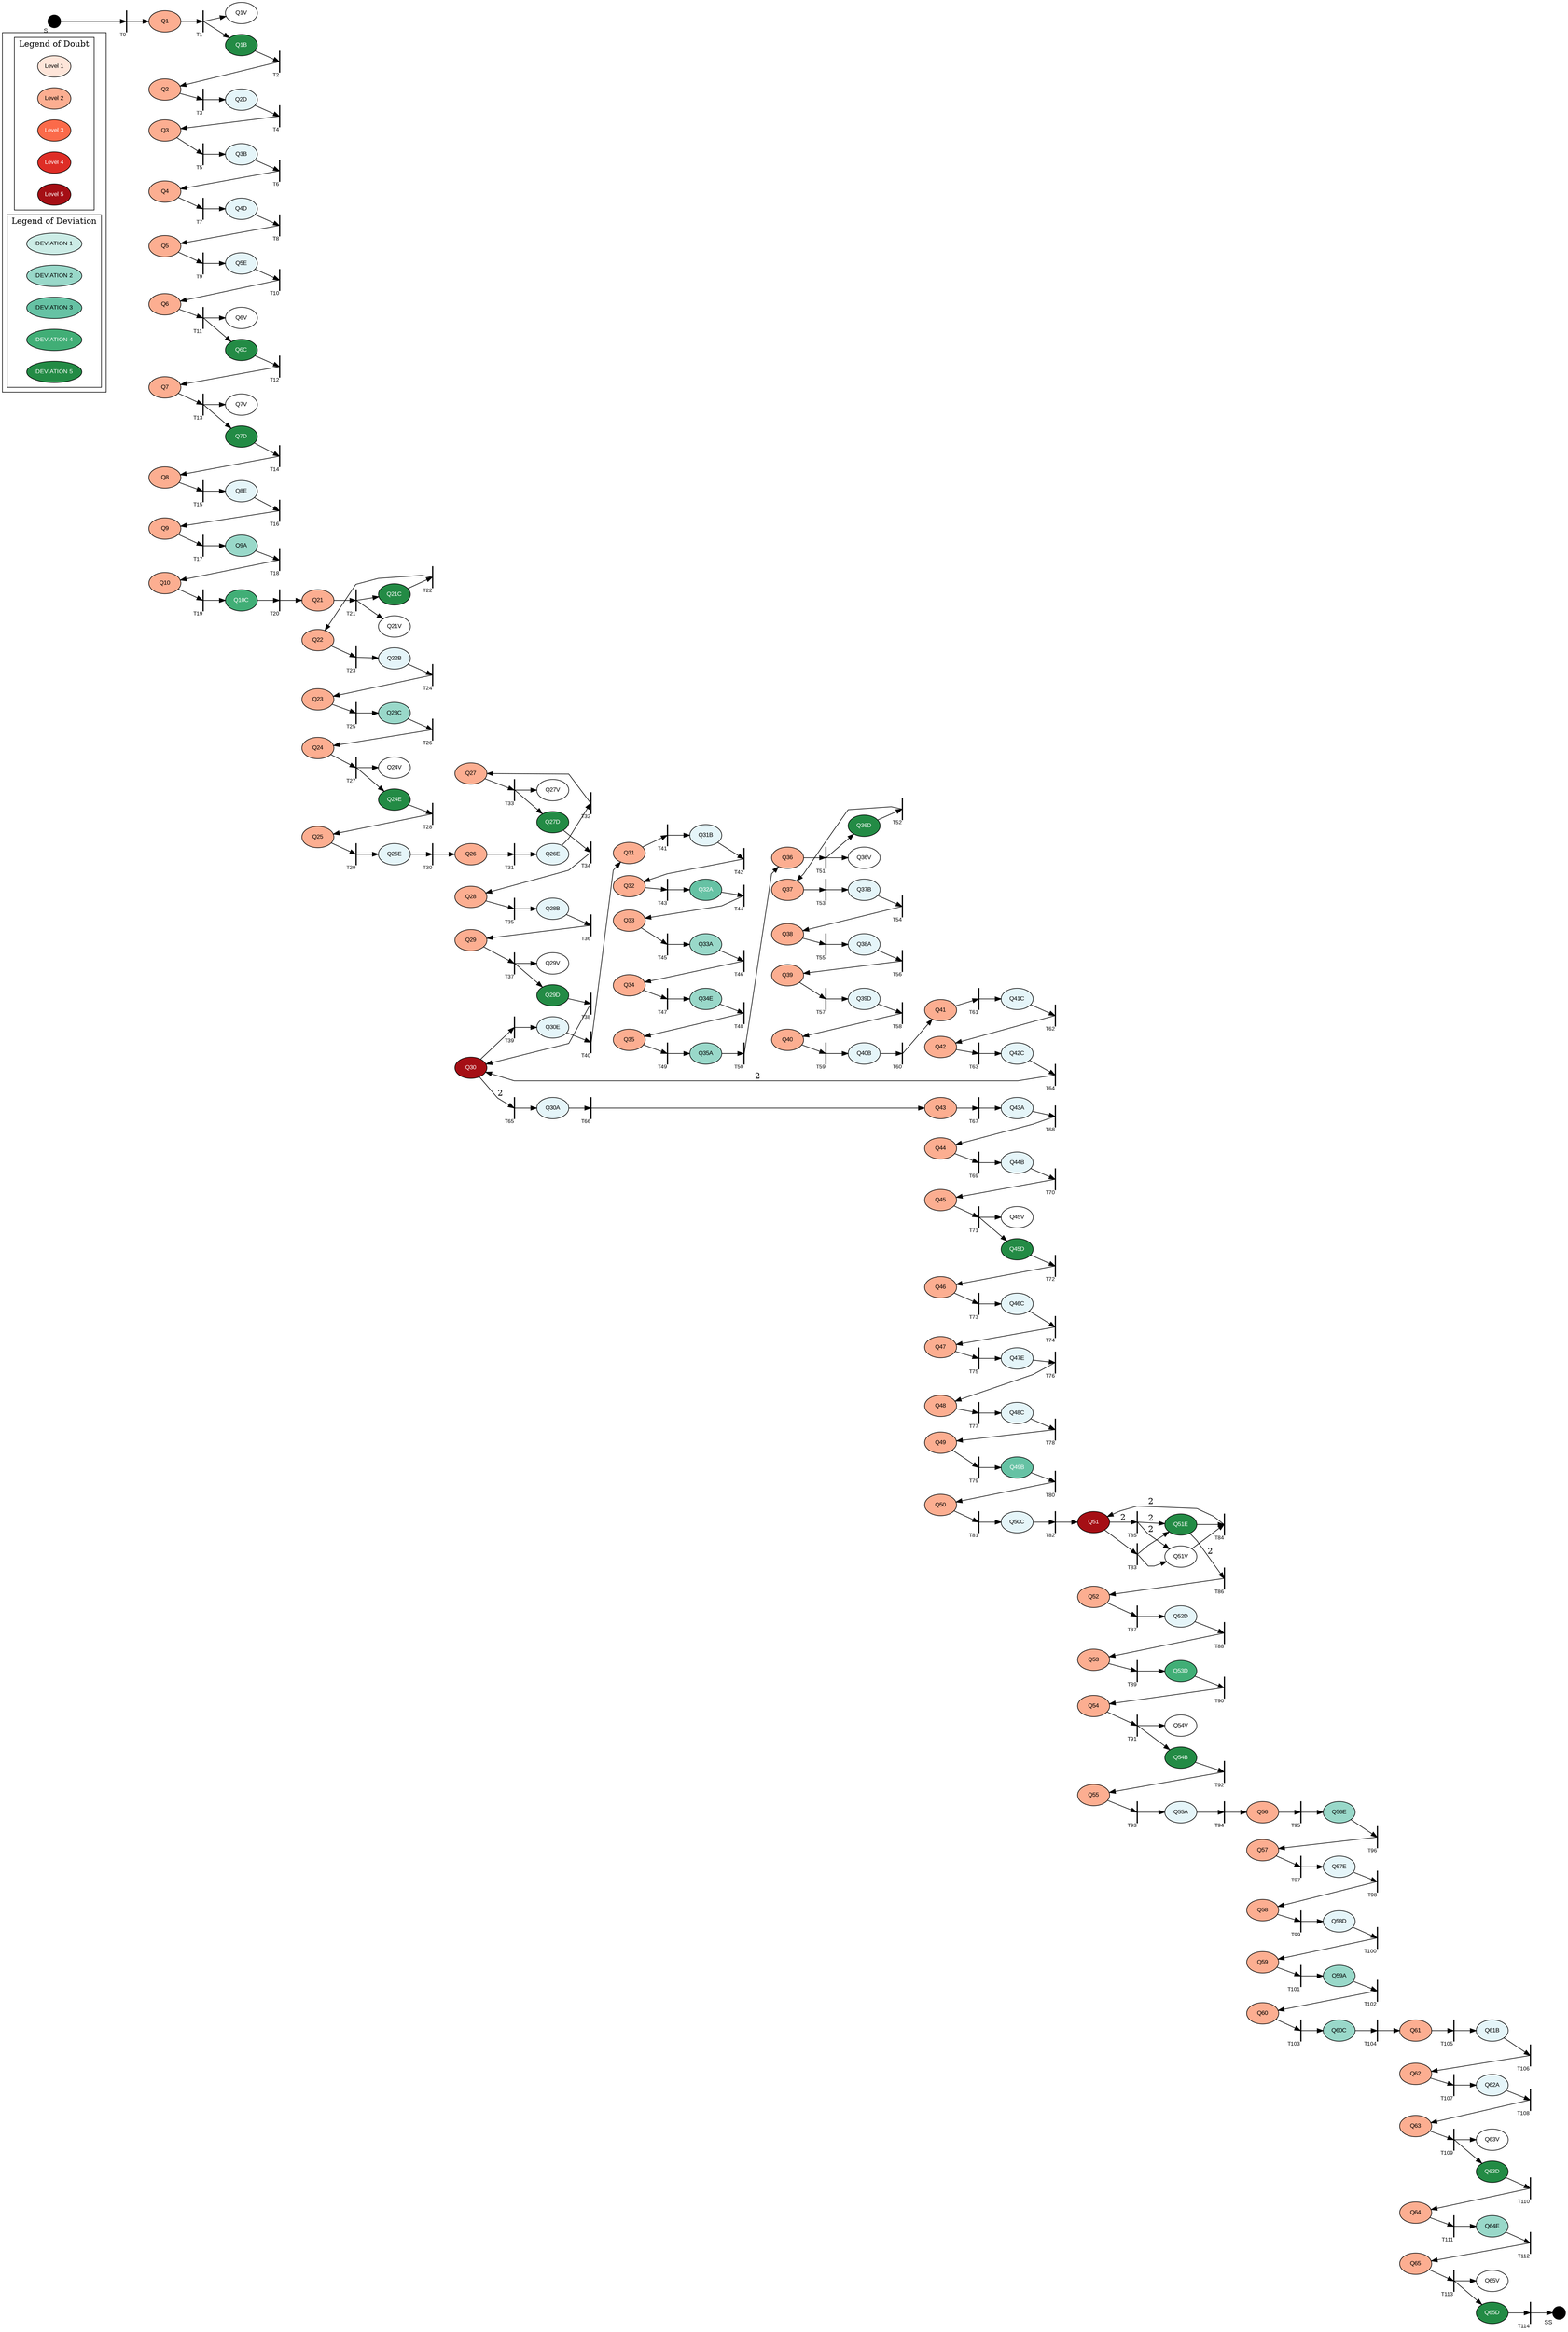 digraph G { rankdir=LR; splines=polyline;
node[style=filled; fontsize=10; fontname=Arial; fontcolor=black; fillcolor=white; colorscheme=bugn9];
subgraph cluster_0{subgraph cluster_1{ label="Legend of Doubt"
"Level 1"[colorscheme=reds5; fillcolor=1;]
"Level 2"[colorscheme=reds5; fillcolor=2;]
"Level 3"[colorscheme=reds5; fillcolor=3; fontcolor=white;]
"Level 4"[colorscheme=reds5; fillcolor=4; fontcolor=white;]
"Level 5"[colorscheme=reds5; fillcolor=5; fontcolor=white;]
}
subgraph cluster_2{ label="Legend of Deviation"
"DEVIATION 1"[fillcolor=3;];
"DEVIATION 2"[fillcolor=4;];
"DEVIATION 3"[fillcolor=5;];
"DEVIATION 4"[fillcolor=6; fontcolor=white;];
"DEVIATION 5"[fillcolor=7; fontcolor=white;];
}}
"S"[fillcolor=black; shape=point; width=0.3; xlabel="S";];"Q1"[colorscheme="reds5"; fillcolor=2; ]; "Q1B"[fillcolor=7; fontcolor=white;]; "Q2"[colorscheme="reds5"; fillcolor=2; ]; "Q2D"[fillcolor=2; ]; "Q3"[colorscheme="reds5"; fillcolor=2; ]; "Q3B"[fillcolor=2; ]; "Q4"[colorscheme="reds5"; fillcolor=2; ]; "Q4D"[fillcolor=2; ]; "Q5"[colorscheme="reds5"; fillcolor=2; ]; "Q5E"[fillcolor=2; ]; "Q6"[colorscheme="reds5"; fillcolor=2; ]; "Q6C"[fillcolor=7; fontcolor=white;]; "Q7"[colorscheme="reds5"; fillcolor=2; ]; "Q7D"[fillcolor=7; fontcolor=white;]; "Q8"[colorscheme="reds5"; fillcolor=2; ]; "Q8E"[fillcolor=2; ]; "Q9"[colorscheme="reds5"; fillcolor=2; ]; "Q9A"[fillcolor=4; ]; "Q10"[colorscheme="reds5"; fillcolor=2; ]; "Q10C"[fillcolor=6; fontcolor=white;]; "Q21"[colorscheme="reds5"; fillcolor=2; ]; "Q21C"[fillcolor=7; fontcolor=white;]; "Q22"[colorscheme="reds5"; fillcolor=2; ]; "Q22B"[fillcolor=2; ]; "Q23"[colorscheme="reds5"; fillcolor=2; ]; "Q23C"[fillcolor=4; ]; "Q24"[colorscheme="reds5"; fillcolor=2; ]; "Q24E"[fillcolor=7; fontcolor=white;]; "Q25"[colorscheme="reds5"; fillcolor=2; ]; "Q25E"[fillcolor=2; ]; "Q26"[colorscheme="reds5"; fillcolor=2; ]; "Q26E"[fillcolor=2; ]; "Q27"[colorscheme="reds5"; fillcolor=2; ]; "Q27D"[fillcolor=7; fontcolor=white;]; "Q28"[colorscheme="reds5"; fillcolor=2; ]; "Q28B"[fillcolor=2; ]; "Q29"[colorscheme="reds5"; fillcolor=2; ]; "Q29D"[fillcolor=7; fontcolor=white;]; "Q30"[colorscheme="reds5"; fillcolor=5; fontcolor=white;]; "Q30E"[fillcolor=2; ]; "Q31"[colorscheme="reds5"; fillcolor=2; ]; "Q31B"[fillcolor=2; ]; "Q32"[colorscheme="reds5"; fillcolor=2; ]; "Q32A"[fillcolor=5; fontcolor=white;]; "Q33"[colorscheme="reds5"; fillcolor=2; ]; "Q33A"[fillcolor=4; ]; "Q34"[colorscheme="reds5"; fillcolor=2; ]; "Q34E"[fillcolor=4; ]; "Q35"[colorscheme="reds5"; fillcolor=2; ]; "Q35A"[fillcolor=4; ]; "Q36"[colorscheme="reds5"; fillcolor=2; ]; "Q36D"[fillcolor=7; fontcolor=white;]; "Q37"[colorscheme="reds5"; fillcolor=2; ]; "Q37B"[fillcolor=2; ]; "Q38"[colorscheme="reds5"; fillcolor=2; ]; "Q38A"[fillcolor=2; ]; "Q39"[colorscheme="reds5"; fillcolor=2; ]; "Q39D"[fillcolor=2; ]; "Q40"[colorscheme="reds5"; fillcolor=2; ]; "Q40B"[fillcolor=2; ]; "Q41"[colorscheme="reds5"; fillcolor=2; ]; "Q41C"[fillcolor=2; ]; "Q42"[colorscheme="reds5"; fillcolor=2; ]; "Q42C"[fillcolor=2; ]; "Q30A"[fillcolor=2; ]; "Q43"[colorscheme="reds5"; fillcolor=2; ]; "Q43A"[fillcolor=2; ]; "Q44"[colorscheme="reds5"; fillcolor=2; ]; "Q44B"[fillcolor=2; ]; "Q45"[colorscheme="reds5"; fillcolor=2; ]; "Q45D"[fillcolor=7; fontcolor=white;]; "Q46"[colorscheme="reds5"; fillcolor=2; ]; "Q46C"[fillcolor=2; ]; "Q47"[colorscheme="reds5"; fillcolor=2; ]; "Q47E"[fillcolor=2; ]; "Q48"[colorscheme="reds5"; fillcolor=2; ]; "Q48C"[fillcolor=2; ]; "Q49"[colorscheme="reds5"; fillcolor=2; ]; "Q49B"[fillcolor=5; fontcolor=white;]; "Q50"[colorscheme="reds5"; fillcolor=2; ]; "Q50C"[fillcolor=2; ]; "Q51"[colorscheme="reds5"; fillcolor=5; fontcolor=white;]; "Q51E"[fillcolor=7; fontcolor=white;]; "Q52"[colorscheme="reds5"; fillcolor=2; ]; "Q52D"[fillcolor=2; ]; "Q53"[colorscheme="reds5"; fillcolor=2; ]; "Q53D"[fillcolor=6; fontcolor=white;]; "Q54"[colorscheme="reds5"; fillcolor=2; ]; "Q54B"[fillcolor=7; fontcolor=white;]; "Q55"[colorscheme="reds5"; fillcolor=2; ]; "Q55A"[fillcolor=2; ]; "Q56"[colorscheme="reds5"; fillcolor=2; ]; "Q56E"[fillcolor=4; ]; "Q57"[colorscheme="reds5"; fillcolor=2; ]; "Q57E"[fillcolor=2; ]; "Q58"[colorscheme="reds5"; fillcolor=2; ]; "Q58D"[fillcolor=2; ]; "Q59"[colorscheme="reds5"; fillcolor=2; ]; "Q59A"[fillcolor=4; ]; "Q60"[colorscheme="reds5"; fillcolor=2; ]; "Q60C"[fillcolor=4; ]; "Q61"[colorscheme="reds5"; fillcolor=2; ]; "Q61B"[fillcolor=2; ]; "Q62"[colorscheme="reds5"; fillcolor=2; ]; "Q62A"[fillcolor=2; ]; "Q63"[colorscheme="reds5"; fillcolor=2; ]; "Q63D"[fillcolor=7; fontcolor=white;]; "Q64"[colorscheme="reds5"; fillcolor=2; ]; "Q64E"[fillcolor=4; ]; "Q65"[colorscheme="reds5"; fillcolor=2; ]; "Q65D"[fillcolor=7; fontcolor=white;]; "SS"[fillcolor=black; shape=point; width=0.3; xlabel="SS";];"T0"[fillcolor=black; shape=box; label=""; width=0.01; fontsize=9; xlabel="T0"]; "T1"[fillcolor=black; shape=box; label=""; width=0.01; fontsize=9; xlabel="T1"]; "T2"[fillcolor=black; shape=box; label=""; width=0.01; fontsize=9; xlabel="T2"]; "T3"[fillcolor=black; shape=box; label=""; width=0.01; fontsize=9; xlabel="T3"]; "T4"[fillcolor=black; shape=box; label=""; width=0.01; fontsize=9; xlabel="T4"]; "T5"[fillcolor=black; shape=box; label=""; width=0.01; fontsize=9; xlabel="T5"]; "T6"[fillcolor=black; shape=box; label=""; width=0.01; fontsize=9; xlabel="T6"]; "T7"[fillcolor=black; shape=box; label=""; width=0.01; fontsize=9; xlabel="T7"]; "T8"[fillcolor=black; shape=box; label=""; width=0.01; fontsize=9; xlabel="T8"]; "T9"[fillcolor=black; shape=box; label=""; width=0.01; fontsize=9; xlabel="T9"]; "T10"[fillcolor=black; shape=box; label=""; width=0.01; fontsize=9; xlabel="T10"]; "T11"[fillcolor=black; shape=box; label=""; width=0.01; fontsize=9; xlabel="T11"]; "T12"[fillcolor=black; shape=box; label=""; width=0.01; fontsize=9; xlabel="T12"]; "T13"[fillcolor=black; shape=box; label=""; width=0.01; fontsize=9; xlabel="T13"]; "T14"[fillcolor=black; shape=box; label=""; width=0.01; fontsize=9; xlabel="T14"]; "T15"[fillcolor=black; shape=box; label=""; width=0.01; fontsize=9; xlabel="T15"]; "T16"[fillcolor=black; shape=box; label=""; width=0.01; fontsize=9; xlabel="T16"]; "T17"[fillcolor=black; shape=box; label=""; width=0.01; fontsize=9; xlabel="T17"]; "T18"[fillcolor=black; shape=box; label=""; width=0.01; fontsize=9; xlabel="T18"]; "T19"[fillcolor=black; shape=box; label=""; width=0.01; fontsize=9; xlabel="T19"]; "T20"[fillcolor=black; shape=box; label=""; width=0.01; fontsize=9; xlabel="T20"]; "T21"[fillcolor=black; shape=box; label=""; width=0.01; fontsize=9; xlabel="T21"]; "T22"[fillcolor=black; shape=box; label=""; width=0.01; fontsize=9; xlabel="T22"]; "T23"[fillcolor=black; shape=box; label=""; width=0.01; fontsize=9; xlabel="T23"]; "T24"[fillcolor=black; shape=box; label=""; width=0.01; fontsize=9; xlabel="T24"]; "T25"[fillcolor=black; shape=box; label=""; width=0.01; fontsize=9; xlabel="T25"]; "T26"[fillcolor=black; shape=box; label=""; width=0.01; fontsize=9; xlabel="T26"]; "T27"[fillcolor=black; shape=box; label=""; width=0.01; fontsize=9; xlabel="T27"]; "T28"[fillcolor=black; shape=box; label=""; width=0.01; fontsize=9; xlabel="T28"]; "T29"[fillcolor=black; shape=box; label=""; width=0.01; fontsize=9; xlabel="T29"]; "T30"[fillcolor=black; shape=box; label=""; width=0.01; fontsize=9; xlabel="T30"]; "T31"[fillcolor=black; shape=box; label=""; width=0.01; fontsize=9; xlabel="T31"]; "T32"[fillcolor=black; shape=box; label=""; width=0.01; fontsize=9; xlabel="T32"]; "T33"[fillcolor=black; shape=box; label=""; width=0.01; fontsize=9; xlabel="T33"]; "T34"[fillcolor=black; shape=box; label=""; width=0.01; fontsize=9; xlabel="T34"]; "T35"[fillcolor=black; shape=box; label=""; width=0.01; fontsize=9; xlabel="T35"]; "T36"[fillcolor=black; shape=box; label=""; width=0.01; fontsize=9; xlabel="T36"]; "T37"[fillcolor=black; shape=box; label=""; width=0.01; fontsize=9; xlabel="T37"]; "T38"[fillcolor=black; shape=box; label=""; width=0.01; fontsize=9; xlabel="T38"]; "T39"[fillcolor=black; shape=box; label=""; width=0.01; fontsize=9; xlabel="T39"]; "T40"[fillcolor=black; shape=box; label=""; width=0.01; fontsize=9; xlabel="T40"]; "T41"[fillcolor=black; shape=box; label=""; width=0.01; fontsize=9; xlabel="T41"]; "T42"[fillcolor=black; shape=box; label=""; width=0.01; fontsize=9; xlabel="T42"]; "T43"[fillcolor=black; shape=box; label=""; width=0.01; fontsize=9; xlabel="T43"]; "T44"[fillcolor=black; shape=box; label=""; width=0.01; fontsize=9; xlabel="T44"]; "T45"[fillcolor=black; shape=box; label=""; width=0.01; fontsize=9; xlabel="T45"]; "T46"[fillcolor=black; shape=box; label=""; width=0.01; fontsize=9; xlabel="T46"]; "T47"[fillcolor=black; shape=box; label=""; width=0.01; fontsize=9; xlabel="T47"]; "T48"[fillcolor=black; shape=box; label=""; width=0.01; fontsize=9; xlabel="T48"]; "T49"[fillcolor=black; shape=box; label=""; width=0.01; fontsize=9; xlabel="T49"]; "T50"[fillcolor=black; shape=box; label=""; width=0.01; fontsize=9; xlabel="T50"]; "T51"[fillcolor=black; shape=box; label=""; width=0.01; fontsize=9; xlabel="T51"]; "T52"[fillcolor=black; shape=box; label=""; width=0.01; fontsize=9; xlabel="T52"]; "T53"[fillcolor=black; shape=box; label=""; width=0.01; fontsize=9; xlabel="T53"]; "T54"[fillcolor=black; shape=box; label=""; width=0.01; fontsize=9; xlabel="T54"]; "T55"[fillcolor=black; shape=box; label=""; width=0.01; fontsize=9; xlabel="T55"]; "T56"[fillcolor=black; shape=box; label=""; width=0.01; fontsize=9; xlabel="T56"]; "T57"[fillcolor=black; shape=box; label=""; width=0.01; fontsize=9; xlabel="T57"]; "T58"[fillcolor=black; shape=box; label=""; width=0.01; fontsize=9; xlabel="T58"]; "T59"[fillcolor=black; shape=box; label=""; width=0.01; fontsize=9; xlabel="T59"]; "T60"[fillcolor=black; shape=box; label=""; width=0.01; fontsize=9; xlabel="T60"]; "T61"[fillcolor=black; shape=box; label=""; width=0.01; fontsize=9; xlabel="T61"]; "T62"[fillcolor=black; shape=box; label=""; width=0.01; fontsize=9; xlabel="T62"]; "T63"[fillcolor=black; shape=box; label=""; width=0.01; fontsize=9; xlabel="T63"]; "T64"[fillcolor=black; shape=box; label=""; width=0.01; fontsize=9; xlabel="T64"]; "T65"[fillcolor=black; shape=box; label=""; width=0.01; fontsize=9; xlabel="T65"]; "T66"[fillcolor=black; shape=box; label=""; width=0.01; fontsize=9; xlabel="T66"]; "T67"[fillcolor=black; shape=box; label=""; width=0.01; fontsize=9; xlabel="T67"]; "T68"[fillcolor=black; shape=box; label=""; width=0.01; fontsize=9; xlabel="T68"]; "T69"[fillcolor=black; shape=box; label=""; width=0.01; fontsize=9; xlabel="T69"]; "T70"[fillcolor=black; shape=box; label=""; width=0.01; fontsize=9; xlabel="T70"]; "T71"[fillcolor=black; shape=box; label=""; width=0.01; fontsize=9; xlabel="T71"]; "T72"[fillcolor=black; shape=box; label=""; width=0.01; fontsize=9; xlabel="T72"]; "T73"[fillcolor=black; shape=box; label=""; width=0.01; fontsize=9; xlabel="T73"]; "T74"[fillcolor=black; shape=box; label=""; width=0.01; fontsize=9; xlabel="T74"]; "T75"[fillcolor=black; shape=box; label=""; width=0.01; fontsize=9; xlabel="T75"]; "T76"[fillcolor=black; shape=box; label=""; width=0.01; fontsize=9; xlabel="T76"]; "T77"[fillcolor=black; shape=box; label=""; width=0.01; fontsize=9; xlabel="T77"]; "T78"[fillcolor=black; shape=box; label=""; width=0.01; fontsize=9; xlabel="T78"]; "T79"[fillcolor=black; shape=box; label=""; width=0.01; fontsize=9; xlabel="T79"]; "T80"[fillcolor=black; shape=box; label=""; width=0.01; fontsize=9; xlabel="T80"]; "T81"[fillcolor=black; shape=box; label=""; width=0.01; fontsize=9; xlabel="T81"]; "T82"[fillcolor=black; shape=box; label=""; width=0.01; fontsize=9; xlabel="T82"]; "T83"[fillcolor=black; shape=box; label=""; width=0.01; fontsize=9; xlabel="T83"]; "T84"[fillcolor=black; shape=box; label=""; width=0.01; fontsize=9; xlabel="T84"]; "T85"[fillcolor=black; shape=box; label=""; width=0.01; fontsize=9; xlabel="T85"]; "T86"[fillcolor=black; shape=box; label=""; width=0.01; fontsize=9; xlabel="T86"]; "T87"[fillcolor=black; shape=box; label=""; width=0.01; fontsize=9; xlabel="T87"]; "T88"[fillcolor=black; shape=box; label=""; width=0.01; fontsize=9; xlabel="T88"]; "T89"[fillcolor=black; shape=box; label=""; width=0.01; fontsize=9; xlabel="T89"]; "T90"[fillcolor=black; shape=box; label=""; width=0.01; fontsize=9; xlabel="T90"]; "T91"[fillcolor=black; shape=box; label=""; width=0.01; fontsize=9; xlabel="T91"]; "T92"[fillcolor=black; shape=box; label=""; width=0.01; fontsize=9; xlabel="T92"]; "T93"[fillcolor=black; shape=box; label=""; width=0.01; fontsize=9; xlabel="T93"]; "T94"[fillcolor=black; shape=box; label=""; width=0.01; fontsize=9; xlabel="T94"]; "T95"[fillcolor=black; shape=box; label=""; width=0.01; fontsize=9; xlabel="T95"]; "T96"[fillcolor=black; shape=box; label=""; width=0.01; fontsize=9; xlabel="T96"]; "T97"[fillcolor=black; shape=box; label=""; width=0.01; fontsize=9; xlabel="T97"]; "T98"[fillcolor=black; shape=box; label=""; width=0.01; fontsize=9; xlabel="T98"]; "T99"[fillcolor=black; shape=box; label=""; width=0.01; fontsize=9; xlabel="T99"]; "T100"[fillcolor=black; shape=box; label=""; width=0.01; fontsize=9; xlabel="T100"]; "T101"[fillcolor=black; shape=box; label=""; width=0.01; fontsize=9; xlabel="T101"]; "T102"[fillcolor=black; shape=box; label=""; width=0.01; fontsize=9; xlabel="T102"]; "T103"[fillcolor=black; shape=box; label=""; width=0.01; fontsize=9; xlabel="T103"]; "T104"[fillcolor=black; shape=box; label=""; width=0.01; fontsize=9; xlabel="T104"]; "T105"[fillcolor=black; shape=box; label=""; width=0.01; fontsize=9; xlabel="T105"]; "T106"[fillcolor=black; shape=box; label=""; width=0.01; fontsize=9; xlabel="T106"]; "T107"[fillcolor=black; shape=box; label=""; width=0.01; fontsize=9; xlabel="T107"]; "T108"[fillcolor=black; shape=box; label=""; width=0.01; fontsize=9; xlabel="T108"]; "T109"[fillcolor=black; shape=box; label=""; width=0.01; fontsize=9; xlabel="T109"]; "T110"[fillcolor=black; shape=box; label=""; width=0.01; fontsize=9; xlabel="T110"]; "T111"[fillcolor=black; shape=box; label=""; width=0.01; fontsize=9; xlabel="T111"]; "T112"[fillcolor=black; shape=box; label=""; width=0.01; fontsize=9; xlabel="T112"]; "T113"[fillcolor=black; shape=box; label=""; width=0.01; fontsize=9; xlabel="T113"]; "T114"[fillcolor=black; shape=box; label=""; width=0.01; fontsize=9; xlabel="T114"]; {rank=same; "Q1"; "Q2"; "Q3"; "Q4"; "Q5"; "Q6"; "Q7"; "Q8"; "Q9"; "Q10"; }{rank=same; "Q21"; "Q22"; "Q23"; "Q24"; "Q25"; }{rank=same; "Q26"; "Q27"; "Q28"; "Q29"; "Q30"; }{rank=same; "Q31"; "Q32"; "Q33"; "Q34"; "Q35"; }{rank=same; "Q36"; "Q37"; "Q38"; "Q39"; "Q40"; }{rank=same; "Q41"; "Q42"; "Q43"; "Q44"; "Q45"; "Q46"; "Q47"; "Q48"; "Q49"; "Q50"; }{rank=same; "Q51"; "Q52"; "Q53"; "Q54"; "Q55"; }{rank=same; "Q56"; "Q57"; "Q58"; "Q59"; "Q60"; }{rank=same; "Q61"; "Q62"; "Q63"; "Q64"; "Q65"; }"S"->"T0" "T0"->"Q1" "Q1"->"T1" "T1"->"Q1B" "T1"->"Q1V" "Q1B"->"T2" "T2"->"Q2" "Q2"->"T3" "T3"->"Q2D" "Q2D"->"T4" "T4"->"Q3" "Q3"->"T5" "T5"->"Q3B" "Q3B"->"T6" "T6"->"Q4" "Q4"->"T7" "T7"->"Q4D" "Q4D"->"T8" "T8"->"Q5" "Q5"->"T9" "T9"->"Q5E" "Q5E"->"T10" "T10"->"Q6" "Q6"->"T11" "T11"->"Q6C" "T11"->"Q6V" "Q6C"->"T12" "T12"->"Q7" "Q7"->"T13" "T13"->"Q7D" "T13"->"Q7V" "Q7D"->"T14" "T14"->"Q8" "Q8"->"T15" "T15"->"Q8E" "Q8E"->"T16" "T16"->"Q9" "Q9"->"T17" "T17"->"Q9A" "Q9A"->"T18" "T18"->"Q10" "Q10"->"T19" "T19"->"Q10C" "Q10C"->"T20" "T20"->"Q21" "Q21"->"T21" "T21"->"Q21C" "T21"->"Q21V" "Q21C"->"T22" "T22"->"Q22" "Q22"->"T23" "T23"->"Q22B" "Q22B"->"T24" "T24"->"Q23" "Q23"->"T25" "T25"->"Q23C" "Q23C"->"T26" "T26"->"Q24" "Q24"->"T27" "T27"->"Q24E" "T27"->"Q24V" "Q24E"->"T28" "T28"->"Q25" "Q25"->"T29" "T29"->"Q25E" "Q25E"->"T30" "T30"->"Q26" "Q26"->"T31" "T31"->"Q26E" "Q26E"->"T32" "T32"->"Q27" "Q27"->"T33" "T33"->"Q27D" "T33"->"Q27V" "Q27D"->"T34" "T34"->"Q28" "Q28"->"T35" "T35"->"Q28B" "Q28B"->"T36" "T36"->"Q29" "Q29"->"T37" "T37"->"Q29D" "T37"->"Q29V" "Q29D"->"T38" "T38"->"Q30" "Q30"->"T39" "T39"->"Q30E" "Q30E"->"T40" "T40"->"Q31" "Q31"->"T41" "T41"->"Q31B" "Q31B"->"T42" "T42"->"Q32" "Q32"->"T43" "T43"->"Q32A" "Q32A"->"T44" "T44"->"Q33" "Q33"->"T45" "T45"->"Q33A" "Q33A"->"T46" "T46"->"Q34" "Q34"->"T47" "T47"->"Q34E" "Q34E"->"T48" "T48"->"Q35" "Q35"->"T49" "T49"->"Q35A" "Q35A"->"T50" "T50"->"Q36" "Q36"->"T51" "T51"->"Q36D" "T51"->"Q36V" "Q36D"->"T52" "T52"->"Q37" "Q37"->"T53" "T53"->"Q37B" "Q37B"->"T54" "T54"->"Q38" "Q38"->"T55" "T55"->"Q38A" "Q38A"->"T56" "T56"->"Q39" "Q39"->"T57" "T57"->"Q39D" "Q39D"->"T58" "T58"->"Q40" "Q40"->"T59" "T59"->"Q40B" "Q40B"->"T60" "T60"->"Q41" "Q41"->"T61" "T61"->"Q41C" "Q41C"->"T62" "T62"->"Q42" "Q42"->"T63" "T63"->"Q42C" "Q42C"->"T64" "T64"->"Q30"[label="2";]; "Q30"->"T65"[label="2";]; "T65"->"Q30A" "Q30A"->"T66" "T66"->"Q43" "Q43"->"T67" "T67"->"Q43A" "Q43A"->"T68" "T68"->"Q44" "Q44"->"T69" "T69"->"Q44B" "Q44B"->"T70" "T70"->"Q45" "Q45"->"T71" "T71"->"Q45D" "T71"->"Q45V" "Q45D"->"T72" "T72"->"Q46" "Q46"->"T73" "T73"->"Q46C" "Q46C"->"T74" "T74"->"Q47" "Q47"->"T75" "T75"->"Q47E" "Q47E"->"T76" "T76"->"Q48" "Q48"->"T77" "T77"->"Q48C" "Q48C"->"T78" "T78"->"Q49" "Q49"->"T79" "T79"->"Q49B" "Q49B"->"T80" "T80"->"Q50" "Q50"->"T81" "T81"->"Q50C" "Q50C"->"T82" "T82"->"Q51" "Q51"->"T83" "T83"->"Q51E" "T83"->"Q51V" "Q51E"->"T84" "Q51V"->"T84" "T84"->"Q51"[label="2";]; "Q51"->"T85"[label="2";]; "T85"->"Q51E"[label="2";]; "T85"->"Q51V"[label="2";]; "Q51E"->"T86"[label="2";]; "T86"->"Q52" "Q52"->"T87" "T87"->"Q52D" "Q52D"->"T88" "T88"->"Q53" "Q53"->"T89" "T89"->"Q53D" "Q53D"->"T90" "T90"->"Q54" "Q54"->"T91" "T91"->"Q54B" "T91"->"Q54V" "Q54B"->"T92" "T92"->"Q55" "Q55"->"T93" "T93"->"Q55A" "Q55A"->"T94" "T94"->"Q56" "Q56"->"T95" "T95"->"Q56E" "Q56E"->"T96" "T96"->"Q57" "Q57"->"T97" "T97"->"Q57E" "Q57E"->"T98" "T98"->"Q58" "Q58"->"T99" "T99"->"Q58D" "Q58D"->"T100" "T100"->"Q59" "Q59"->"T101" "T101"->"Q59A" "Q59A"->"T102" "T102"->"Q60" "Q60"->"T103" "T103"->"Q60C" "Q60C"->"T104" "T104"->"Q61" "Q61"->"T105" "T105"->"Q61B" "Q61B"->"T106" "T106"->"Q62" "Q62"->"T107" "T107"->"Q62A" "Q62A"->"T108" "T108"->"Q63" "Q63"->"T109" "T109"->"Q63D" "T109"->"Q63V" "Q63D"->"T110" "T110"->"Q64" "Q64"->"T111" "T111"->"Q64E" "Q64E"->"T112" "T112"->"Q65" "Q65"->"T113" "T113"->"Q65D" "T113"->"Q65V" "Q65D"->"T114" "T114"->"SS" }